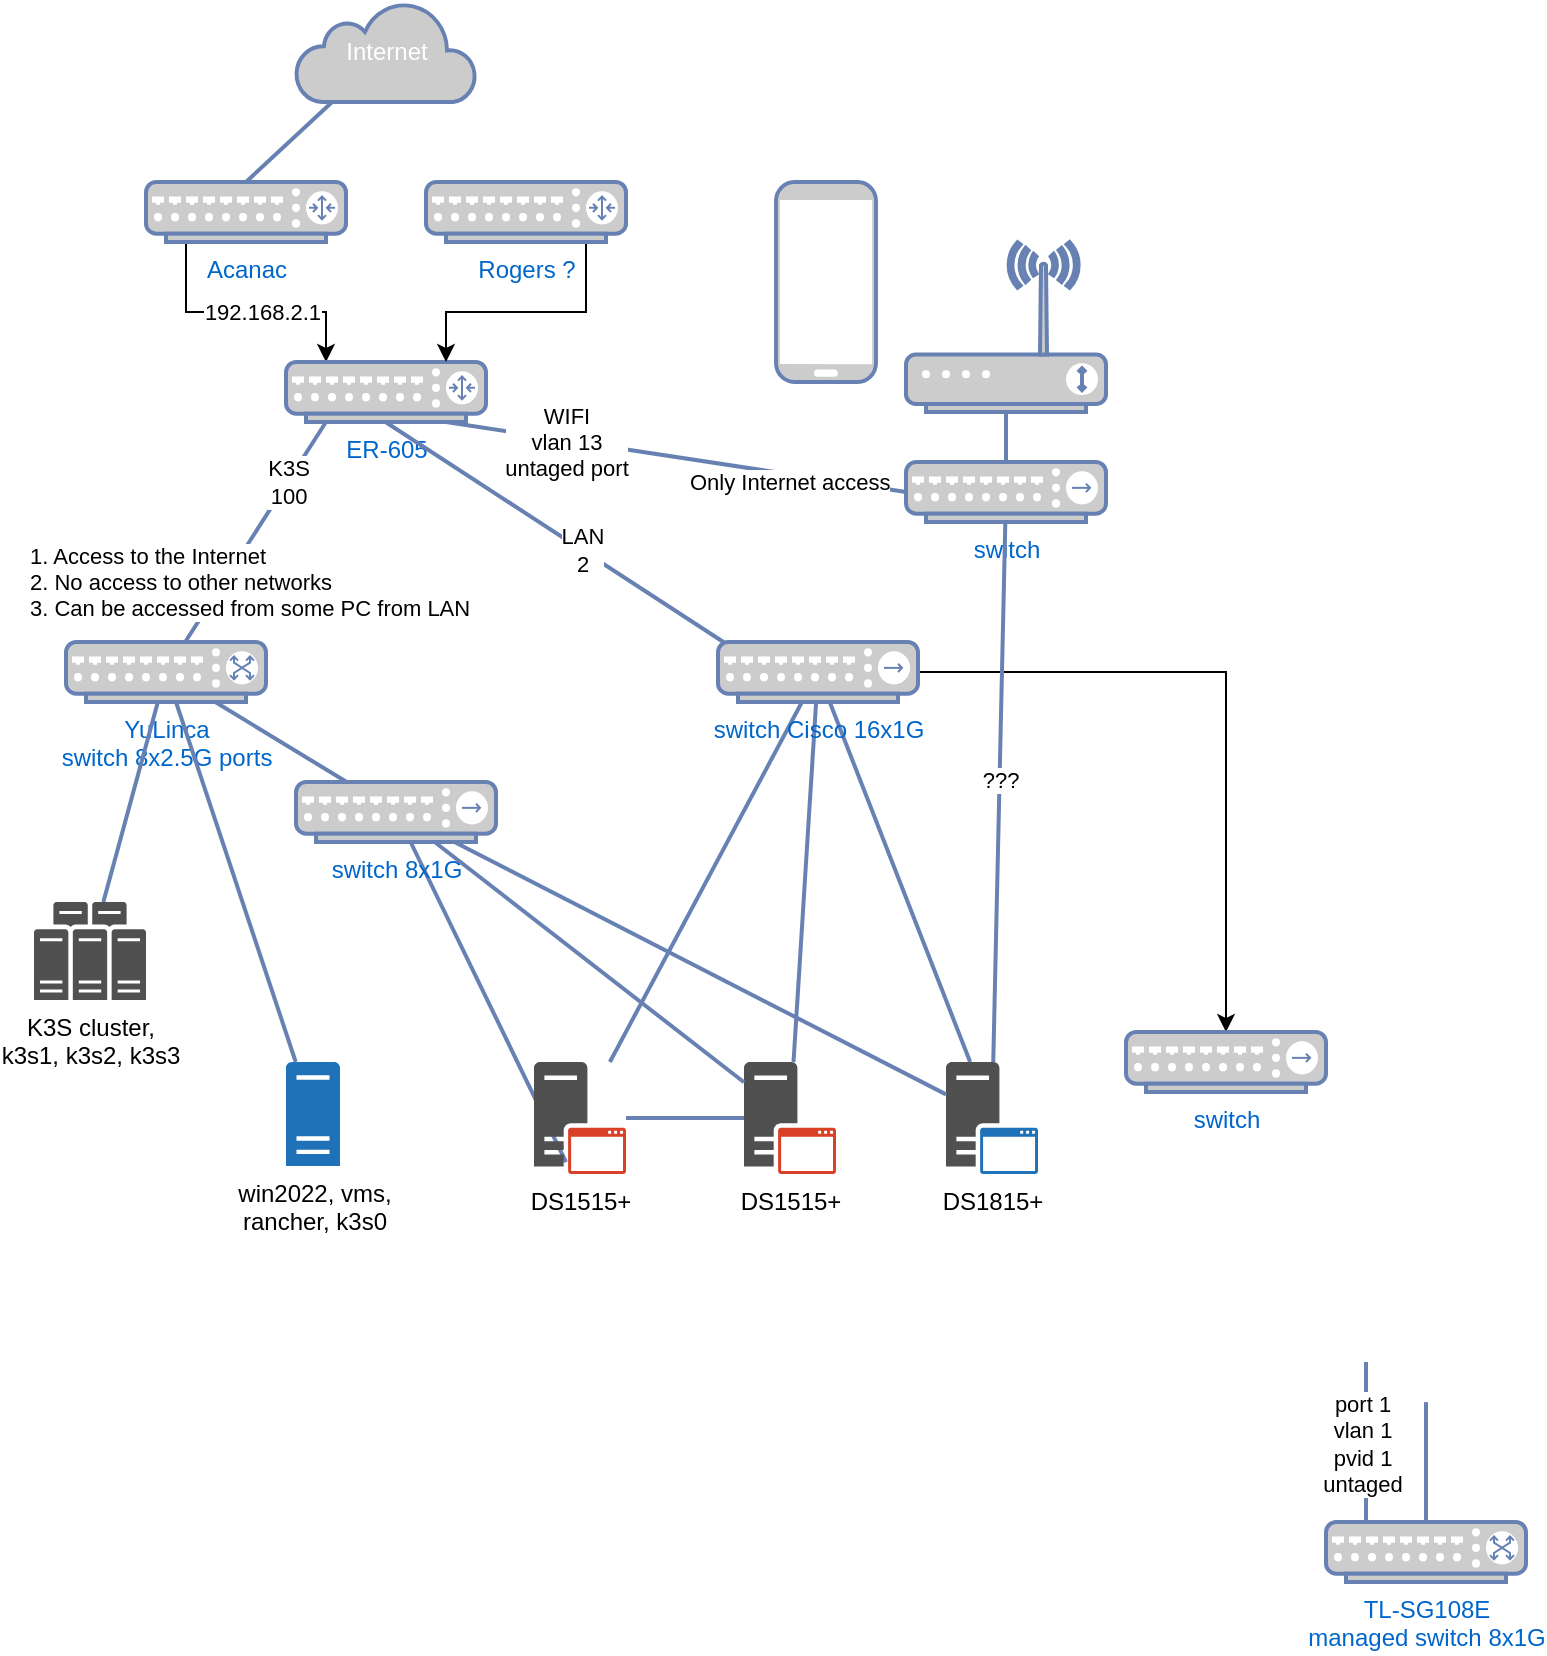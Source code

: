 <mxfile version="25.0.2">
  <diagram id="mld1VoqfhtLolTPTFNQo" name="Page-1">
    <mxGraphModel dx="1098" dy="868" grid="1" gridSize="10" guides="1" tooltips="1" connect="1" arrows="1" fold="1" page="1" pageScale="1" pageWidth="850" pageHeight="1100" math="0" shadow="0">
      <root>
        <mxCell id="0" />
        <mxCell id="1" parent="0" />
        <mxCell id="GKknaod8wiZ6uJCu-EmY-1" value="switch" style="fontColor=#0066CC;verticalAlign=top;verticalLabelPosition=bottom;labelPosition=center;align=center;html=1;outlineConnect=0;fillColor=#CCCCCC;strokeColor=#6881B3;gradientColor=none;gradientDirection=north;strokeWidth=2;shape=mxgraph.networks.hub;" parent="1" vertex="1">
          <mxGeometry x="460" y="250" width="100" height="30" as="geometry" />
        </mxCell>
        <mxCell id="GKknaod8wiZ6uJCu-EmY-31" style="edgeStyle=orthogonalEdgeStyle;rounded=0;orthogonalLoop=1;jettySize=auto;html=1;" parent="1" source="GKknaod8wiZ6uJCu-EmY-3" edge="1">
          <mxGeometry relative="1" as="geometry">
            <mxPoint x="120" y="150" as="sourcePoint" />
            <mxPoint x="170" y="200" as="targetPoint" />
            <Array as="points">
              <mxPoint x="100" y="175" />
              <mxPoint x="170" y="175" />
            </Array>
          </mxGeometry>
        </mxCell>
        <mxCell id="GKknaod8wiZ6uJCu-EmY-32" value="192.168.2.1" style="edgeLabel;html=1;align=center;verticalAlign=middle;resizable=0;points=[];" parent="GKknaod8wiZ6uJCu-EmY-31" vertex="1" connectable="0">
          <mxGeometry x="0.119" relative="1" as="geometry">
            <mxPoint as="offset" />
          </mxGeometry>
        </mxCell>
        <mxCell id="GKknaod8wiZ6uJCu-EmY-3" value="Acanac" style="fontColor=#0066CC;verticalAlign=top;verticalLabelPosition=bottom;labelPosition=center;align=center;html=1;outlineConnect=0;fillColor=#CCCCCC;strokeColor=#6881B3;gradientColor=none;gradientDirection=north;strokeWidth=2;shape=mxgraph.networks.router;" parent="1" vertex="1">
          <mxGeometry x="80" y="110" width="100" height="30" as="geometry" />
        </mxCell>
        <mxCell id="GKknaod8wiZ6uJCu-EmY-4" value="ER-605" style="fontColor=#0066CC;verticalAlign=top;verticalLabelPosition=bottom;labelPosition=center;align=center;html=1;outlineConnect=0;fillColor=#CCCCCC;strokeColor=#6881B3;gradientColor=none;gradientDirection=north;strokeWidth=2;shape=mxgraph.networks.router;" parent="1" vertex="1">
          <mxGeometry x="150" y="200" width="100" height="30" as="geometry" />
        </mxCell>
        <mxCell id="GKknaod8wiZ6uJCu-EmY-6" value="Internet" style="html=1;outlineConnect=0;fillColor=#CCCCCC;strokeColor=#6881B3;gradientColor=none;gradientDirection=north;strokeWidth=2;shape=mxgraph.networks.cloud;fontColor=#ffffff;" parent="1" vertex="1">
          <mxGeometry x="155" y="20" width="90" height="50" as="geometry" />
        </mxCell>
        <mxCell id="GKknaod8wiZ6uJCu-EmY-8" value="" style="strokeColor=#6881B3;edgeStyle=none;rounded=0;endArrow=none;html=1;strokeWidth=2;entryX=0.05;entryY=0.05;entryDx=0;entryDy=0;entryPerimeter=0;" parent="1" target="nTNsDiyE5vXvnymWGkIw-6" edge="1">
          <mxGeometry relative="1" as="geometry">
            <mxPoint x="199.76" y="230" as="sourcePoint" />
            <mxPoint x="199.76" y="289.571" as="targetPoint" />
            <Array as="points" />
          </mxGeometry>
        </mxCell>
        <mxCell id="GKknaod8wiZ6uJCu-EmY-35" value="LAN&lt;div&gt;2&lt;/div&gt;" style="edgeLabel;html=1;align=center;verticalAlign=middle;resizable=0;points=[];" parent="GKknaod8wiZ6uJCu-EmY-8" vertex="1" connectable="0">
          <mxGeometry x="0.135" y="1" relative="1" as="geometry">
            <mxPoint y="1" as="offset" />
          </mxGeometry>
        </mxCell>
        <mxCell id="GKknaod8wiZ6uJCu-EmY-9" value="" style="strokeColor=#6881B3;edgeStyle=none;rounded=0;endArrow=none;html=1;strokeWidth=2;" parent="1" target="a90u-LSgVCDbRYRvLsM5-1" edge="1">
          <mxGeometry relative="1" as="geometry">
            <mxPoint x="170" y="230" as="sourcePoint" />
            <mxPoint x="170" y="310" as="targetPoint" />
          </mxGeometry>
        </mxCell>
        <mxCell id="GKknaod8wiZ6uJCu-EmY-36" value="K3S&lt;div&gt;100&lt;/div&gt;" style="edgeLabel;html=1;align=center;verticalAlign=middle;resizable=0;points=[];" parent="GKknaod8wiZ6uJCu-EmY-9" vertex="1" connectable="0">
          <mxGeometry x="0.095" relative="1" as="geometry">
            <mxPoint x="19" y="-30" as="offset" />
          </mxGeometry>
        </mxCell>
        <mxCell id="a90u-LSgVCDbRYRvLsM5-2" value="&lt;div&gt;1. Access to the Internet&lt;/div&gt;2. No access to other networks&lt;div&gt;3. Can be accessed from some PC from LAN&lt;/div&gt;" style="edgeLabel;html=1;align=left;verticalAlign=middle;resizable=0;points=[];" parent="GKknaod8wiZ6uJCu-EmY-9" vertex="1" connectable="0">
          <mxGeometry relative="1" as="geometry">
            <mxPoint x="-115" y="25" as="offset" />
          </mxGeometry>
        </mxCell>
        <mxCell id="GKknaod8wiZ6uJCu-EmY-11" value="" style="strokeColor=#6881B3;edgeStyle=none;rounded=0;endArrow=none;html=1;strokeWidth=2;entryX=0.5;entryY=0;entryDx=0;entryDy=0;entryPerimeter=0;" parent="1" source="GKknaod8wiZ6uJCu-EmY-6" target="GKknaod8wiZ6uJCu-EmY-3" edge="1">
          <mxGeometry relative="1" as="geometry">
            <mxPoint x="270" y="70" as="sourcePoint" />
            <mxPoint x="270" y="130" as="targetPoint" />
          </mxGeometry>
        </mxCell>
        <mxCell id="GKknaod8wiZ6uJCu-EmY-13" value="" style="strokeColor=#6881B3;edgeStyle=none;rounded=0;endArrow=none;html=1;strokeWidth=2;" parent="1" source="GKknaod8wiZ6uJCu-EmY-1" target="a90u-LSgVCDbRYRvLsM5-4" edge="1">
          <mxGeometry relative="1" as="geometry">
            <mxPoint x="510" y="250" as="sourcePoint" />
            <mxPoint x="509.76" y="220.048" as="targetPoint" />
          </mxGeometry>
        </mxCell>
        <mxCell id="GKknaod8wiZ6uJCu-EmY-15" value="" style="strokeColor=#6881B3;edgeStyle=none;rounded=0;endArrow=none;html=1;strokeWidth=2;exitX=0;exitY=0.5;exitDx=0;exitDy=0;exitPerimeter=0;" parent="1" source="GKknaod8wiZ6uJCu-EmY-1" edge="1">
          <mxGeometry relative="1" as="geometry">
            <mxPoint x="230" y="290.14" as="sourcePoint" />
            <mxPoint x="230" y="229.997" as="targetPoint" />
          </mxGeometry>
        </mxCell>
        <mxCell id="GKknaod8wiZ6uJCu-EmY-34" value="WIFI&lt;div&gt;vlan 13&lt;/div&gt;&lt;div&gt;untaged port&lt;/div&gt;" style="edgeLabel;html=1;align=center;verticalAlign=middle;resizable=0;points=[];" parent="GKknaod8wiZ6uJCu-EmY-15" vertex="1" connectable="0">
          <mxGeometry x="-0.124" y="2" relative="1" as="geometry">
            <mxPoint x="-69" y="-12" as="offset" />
          </mxGeometry>
        </mxCell>
        <mxCell id="a90u-LSgVCDbRYRvLsM5-3" value="Only Internet access" style="edgeLabel;html=1;align=left;verticalAlign=middle;resizable=0;points=[];" parent="GKknaod8wiZ6uJCu-EmY-15" vertex="1" connectable="0">
          <mxGeometry x="0.653" y="-1" relative="1" as="geometry">
            <mxPoint x="80" y="25" as="offset" />
          </mxGeometry>
        </mxCell>
        <mxCell id="GKknaod8wiZ6uJCu-EmY-28" value="" style="edgeStyle=orthogonalEdgeStyle;rounded=0;orthogonalLoop=1;jettySize=auto;html=1;" parent="1" source="GKknaod8wiZ6uJCu-EmY-27" target="GKknaod8wiZ6uJCu-EmY-4" edge="1">
          <mxGeometry relative="1" as="geometry">
            <mxPoint x="295" y="140" as="sourcePoint" />
            <mxPoint x="245" y="200" as="targetPoint" />
            <Array as="points">
              <mxPoint x="300" y="175" />
              <mxPoint x="230" y="175" />
            </Array>
          </mxGeometry>
        </mxCell>
        <mxCell id="GKknaod8wiZ6uJCu-EmY-27" value="Rogers ?" style="fontColor=#0066CC;verticalAlign=top;verticalLabelPosition=bottom;labelPosition=center;align=center;html=1;outlineConnect=0;fillColor=#CCCCCC;strokeColor=#6881B3;gradientColor=none;gradientDirection=north;strokeWidth=2;shape=mxgraph.networks.router;" parent="1" vertex="1">
          <mxGeometry x="220" y="110" width="100" height="30" as="geometry" />
        </mxCell>
        <mxCell id="a90u-LSgVCDbRYRvLsM5-1" value="YuLinca&lt;div&gt;switch 8x2.5G ports&lt;/div&gt;" style="fontColor=#0066CC;verticalAlign=top;verticalLabelPosition=bottom;labelPosition=center;align=center;html=1;outlineConnect=0;fillColor=#CCCCCC;strokeColor=#6881B3;gradientColor=none;gradientDirection=north;strokeWidth=2;shape=mxgraph.networks.switch;" parent="1" vertex="1">
          <mxGeometry x="40" y="340" width="100" height="30" as="geometry" />
        </mxCell>
        <mxCell id="a90u-LSgVCDbRYRvLsM5-4" value="" style="fontColor=#0066CC;verticalAlign=top;verticalLabelPosition=bottom;labelPosition=center;align=center;html=1;outlineConnect=0;fillColor=#CCCCCC;strokeColor=#6881B3;gradientColor=none;gradientDirection=north;strokeWidth=2;shape=mxgraph.networks.wireless_modem;" parent="1" vertex="1">
          <mxGeometry x="460" y="140" width="100" height="85" as="geometry" />
        </mxCell>
        <mxCell id="a90u-LSgVCDbRYRvLsM5-5" value="" style="fontColor=#0066CC;verticalAlign=top;verticalLabelPosition=bottom;labelPosition=center;align=center;html=1;outlineConnect=0;fillColor=#CCCCCC;strokeColor=#6881B3;gradientColor=none;gradientDirection=north;strokeWidth=2;shape=mxgraph.networks.mobile;" parent="1" vertex="1">
          <mxGeometry x="395" y="110" width="50" height="100" as="geometry" />
        </mxCell>
        <mxCell id="MqP8Jg13PEBKwGMdM9Ow-1" value="" style="strokeColor=#6881B3;edgeStyle=none;rounded=0;endArrow=none;html=1;strokeWidth=2;" parent="1" source="nTNsDiyE5vXvnymWGkIw-3" target="nTNsDiyE5vXvnymWGkIw-6" edge="1">
          <mxGeometry relative="1" as="geometry">
            <mxPoint x="340" y="740" as="sourcePoint" />
            <mxPoint x="415.5" y="369.998" as="targetPoint" />
          </mxGeometry>
        </mxCell>
        <mxCell id="MqP8Jg13PEBKwGMdM9Ow-2" value="" style="strokeColor=#6881B3;edgeStyle=none;rounded=0;endArrow=none;html=1;strokeWidth=2;" parent="1" source="nTNsDiyE5vXvnymWGkIw-9" target="a90u-LSgVCDbRYRvLsM5-1" edge="1">
          <mxGeometry relative="1" as="geometry">
            <mxPoint x="140" y="640" as="sourcePoint" />
            <mxPoint x="100" y="400" as="targetPoint" />
          </mxGeometry>
        </mxCell>
        <mxCell id="MqP8Jg13PEBKwGMdM9Ow-3" value="" style="strokeColor=#6881B3;edgeStyle=none;rounded=0;endArrow=none;html=1;strokeWidth=2;" parent="1" source="nTNsDiyE5vXvnymWGkIw-1" target="a90u-LSgVCDbRYRvLsM5-1" edge="1">
          <mxGeometry relative="1" as="geometry">
            <mxPoint x="60" y="429.95" as="sourcePoint" />
            <mxPoint x="60" y="370" as="targetPoint" />
          </mxGeometry>
        </mxCell>
        <mxCell id="MqP8Jg13PEBKwGMdM9Ow-4" value="" style="strokeColor=#6881B3;edgeStyle=none;rounded=0;endArrow=none;html=1;strokeWidth=2;entryX=0.348;entryY=0.893;entryDx=0;entryDy=0;entryPerimeter=0;" parent="1" source="nTNsDiyE5vXvnymWGkIw-9" target="nTNsDiyE5vXvnymWGkIw-2" edge="1">
          <mxGeometry relative="1" as="geometry">
            <mxPoint x="296.5" y="665.95" as="sourcePoint" />
            <mxPoint x="296.5" y="605.998" as="targetPoint" />
          </mxGeometry>
        </mxCell>
        <mxCell id="MqP8Jg13PEBKwGMdM9Ow-5" value="" style="strokeColor=#6881B3;edgeStyle=none;rounded=0;endArrow=none;html=1;strokeWidth=2;" parent="1" source="nTNsDiyE5vXvnymWGkIw-4" target="nTNsDiyE5vXvnymWGkIw-6" edge="1">
          <mxGeometry relative="1" as="geometry">
            <mxPoint x="440" y="429.95" as="sourcePoint" />
            <mxPoint x="440" y="369.998" as="targetPoint" />
          </mxGeometry>
        </mxCell>
        <mxCell id="MqP8Jg13PEBKwGMdM9Ow-6" value="" style="strokeColor=#6881B3;edgeStyle=none;rounded=0;endArrow=none;html=1;strokeWidth=2;" parent="1" source="nTNsDiyE5vXvnymWGkIw-2" target="nTNsDiyE5vXvnymWGkIw-6" edge="1">
          <mxGeometry relative="1" as="geometry">
            <mxPoint x="263" y="760" as="sourcePoint" />
            <mxPoint x="380" y="369.998" as="targetPoint" />
          </mxGeometry>
        </mxCell>
        <mxCell id="MqP8Jg13PEBKwGMdM9Ow-7" value="" style="strokeColor=#6881B3;edgeStyle=none;rounded=0;endArrow=none;html=1;strokeWidth=2;" parent="1" edge="1">
          <mxGeometry relative="1" as="geometry">
            <mxPoint x="720" y="780" as="sourcePoint" />
            <mxPoint x="720" y="720.048" as="targetPoint" />
          </mxGeometry>
        </mxCell>
        <mxCell id="GKknaod8wiZ6uJCu-EmY-5" value="TL-SG108E&lt;div&gt;managed switch 8x1G&lt;/div&gt;" style="fontColor=#0066CC;verticalAlign=top;verticalLabelPosition=bottom;labelPosition=center;align=center;html=1;outlineConnect=0;fillColor=#CCCCCC;strokeColor=#6881B3;gradientColor=none;gradientDirection=north;strokeWidth=2;shape=mxgraph.networks.switch;movable=1;resizable=1;rotatable=1;deletable=1;editable=1;locked=0;connectable=1;" parent="1" vertex="1">
          <mxGeometry x="670" y="780" width="100" height="30" as="geometry" />
        </mxCell>
        <mxCell id="GKknaod8wiZ6uJCu-EmY-12" value="" style="strokeColor=#6881B3;edgeStyle=none;rounded=0;endArrow=none;html=1;strokeWidth=2;movable=1;resizable=1;rotatable=1;deletable=1;editable=1;locked=0;connectable=1;exitX=0.2;exitY=0;exitDx=0;exitDy=0;exitPerimeter=0;" parent="1" source="GKknaod8wiZ6uJCu-EmY-5" edge="1">
          <mxGeometry relative="1" as="geometry">
            <mxPoint x="686.995" y="780" as="sourcePoint" />
            <mxPoint x="690" y="700" as="targetPoint" />
          </mxGeometry>
        </mxCell>
        <mxCell id="MqP8Jg13PEBKwGMdM9Ow-9" value="port 1&lt;div&gt;vlan 1&lt;/div&gt;&lt;div&gt;pvid 1&lt;/div&gt;&lt;div&gt;untaged&lt;/div&gt;" style="edgeLabel;html=1;align=center;verticalAlign=middle;resizable=0;points=[];" parent="GKknaod8wiZ6uJCu-EmY-12" vertex="1" connectable="0">
          <mxGeometry x="-0.492" y="1" relative="1" as="geometry">
            <mxPoint x="-1" y="-19" as="offset" />
          </mxGeometry>
        </mxCell>
        <mxCell id="nTNsDiyE5vXvnymWGkIw-1" value="K3S cluster,&lt;div&gt;k3s1, k3s2, k3s3&lt;/div&gt;" style="sketch=0;pointerEvents=1;shadow=0;dashed=0;html=1;strokeColor=none;fillColor=#505050;labelPosition=center;verticalLabelPosition=bottom;verticalAlign=top;outlineConnect=0;align=center;shape=mxgraph.office.servers.server_farm;" parent="1" vertex="1">
          <mxGeometry x="24" y="470" width="56" height="49" as="geometry" />
        </mxCell>
        <mxCell id="nTNsDiyE5vXvnymWGkIw-2" value="DS1515+" style="sketch=0;pointerEvents=1;shadow=0;dashed=0;html=1;strokeColor=none;fillColor=#505050;labelPosition=center;verticalLabelPosition=bottom;verticalAlign=top;outlineConnect=0;align=center;shape=mxgraph.office.servers.application_server_orange;" parent="1" vertex="1">
          <mxGeometry x="274" y="550" width="46" height="56" as="geometry" />
        </mxCell>
        <mxCell id="nTNsDiyE5vXvnymWGkIw-3" value="DS1515+" style="sketch=0;pointerEvents=1;shadow=0;dashed=0;html=1;strokeColor=none;fillColor=#505050;labelPosition=center;verticalLabelPosition=bottom;verticalAlign=top;outlineConnect=0;align=center;shape=mxgraph.office.servers.application_server_orange;" parent="1" vertex="1">
          <mxGeometry x="379" y="550" width="46" height="56" as="geometry" />
        </mxCell>
        <mxCell id="nTNsDiyE5vXvnymWGkIw-4" value="DS1815+" style="sketch=0;pointerEvents=1;shadow=0;dashed=0;html=1;strokeColor=none;fillColor=#505050;labelPosition=center;verticalLabelPosition=bottom;verticalAlign=top;outlineConnect=0;align=center;shape=mxgraph.office.servers.application_server_blue;" parent="1" vertex="1">
          <mxGeometry x="480" y="550" width="46" height="56" as="geometry" />
        </mxCell>
        <mxCell id="nTNsDiyE5vXvnymWGkIw-8" value="" style="edgeStyle=orthogonalEdgeStyle;rounded=0;orthogonalLoop=1;jettySize=auto;html=1;" parent="1" source="nTNsDiyE5vXvnymWGkIw-6" target="nTNsDiyE5vXvnymWGkIw-7" edge="1">
          <mxGeometry relative="1" as="geometry" />
        </mxCell>
        <mxCell id="nTNsDiyE5vXvnymWGkIw-6" value="switch Cisco 16x1G" style="fontColor=#0066CC;verticalAlign=top;verticalLabelPosition=bottom;labelPosition=center;align=center;html=1;outlineConnect=0;fillColor=#CCCCCC;strokeColor=#6881B3;gradientColor=none;gradientDirection=north;strokeWidth=2;shape=mxgraph.networks.hub;" parent="1" vertex="1">
          <mxGeometry x="366" y="340" width="100" height="30" as="geometry" />
        </mxCell>
        <mxCell id="nTNsDiyE5vXvnymWGkIw-7" value="switch" style="fontColor=#0066CC;verticalAlign=top;verticalLabelPosition=bottom;labelPosition=center;align=center;html=1;outlineConnect=0;fillColor=#CCCCCC;strokeColor=#6881B3;gradientColor=none;gradientDirection=north;strokeWidth=2;shape=mxgraph.networks.hub;" parent="1" vertex="1">
          <mxGeometry x="570" y="535" width="100" height="30" as="geometry" />
        </mxCell>
        <mxCell id="nTNsDiyE5vXvnymWGkIw-9" value="switch 8x&lt;span style=&quot;background-color: initial;&quot;&gt;1G&lt;/span&gt;" style="fontColor=#0066CC;verticalAlign=top;verticalLabelPosition=bottom;labelPosition=center;align=center;html=1;outlineConnect=0;fillColor=#CCCCCC;strokeColor=#6881B3;gradientColor=none;gradientDirection=north;strokeWidth=2;shape=mxgraph.networks.hub;" parent="1" vertex="1">
          <mxGeometry x="155" y="410" width="100" height="30" as="geometry" />
        </mxCell>
        <mxCell id="nTNsDiyE5vXvnymWGkIw-19" value="" style="strokeColor=#6881B3;edgeStyle=none;rounded=0;endArrow=none;html=1;strokeWidth=2;" parent="1" source="nTNsDiyE5vXvnymWGkIw-9" target="nTNsDiyE5vXvnymWGkIw-3" edge="1">
          <mxGeometry relative="1" as="geometry">
            <mxPoint x="274" y="680" as="sourcePoint" />
            <mxPoint x="392" y="600" as="targetPoint" />
          </mxGeometry>
        </mxCell>
        <mxCell id="nTNsDiyE5vXvnymWGkIw-20" value="" style="strokeColor=#6881B3;edgeStyle=none;rounded=0;endArrow=none;html=1;strokeWidth=2;" parent="1" source="nTNsDiyE5vXvnymWGkIw-9" target="nTNsDiyE5vXvnymWGkIw-4" edge="1">
          <mxGeometry relative="1" as="geometry">
            <mxPoint x="366" y="680" as="sourcePoint" />
            <mxPoint x="484" y="600" as="targetPoint" />
          </mxGeometry>
        </mxCell>
        <mxCell id="nTNsDiyE5vXvnymWGkIw-21" value="" style="strokeColor=#6881B3;edgeStyle=none;rounded=0;endArrow=none;html=1;strokeWidth=2;" parent="1" source="nTNsDiyE5vXvnymWGkIw-2" target="nTNsDiyE5vXvnymWGkIw-3" edge="1">
          <mxGeometry relative="1" as="geometry">
            <mxPoint x="360" y="860" as="sourcePoint" />
            <mxPoint x="645" y="766" as="targetPoint" />
          </mxGeometry>
        </mxCell>
        <mxCell id="_V45MOE0ElByxFAJq8jX-1" value="win2022, vms,&lt;div&gt;rancher, k3s0&lt;/div&gt;" style="sketch=0;pointerEvents=1;shadow=0;dashed=0;html=1;strokeColor=none;labelPosition=center;verticalLabelPosition=bottom;verticalAlign=top;outlineConnect=0;align=center;shape=mxgraph.office.servers.physical_host;fillColor=#2072B8;" vertex="1" parent="1">
          <mxGeometry x="150" y="550" width="27" height="52" as="geometry" />
        </mxCell>
        <mxCell id="_V45MOE0ElByxFAJq8jX-2" value="" style="strokeColor=#6881B3;edgeStyle=none;rounded=0;endArrow=none;html=1;strokeWidth=2;" edge="1" parent="1" source="_V45MOE0ElByxFAJq8jX-1" target="a90u-LSgVCDbRYRvLsM5-1">
          <mxGeometry relative="1" as="geometry">
            <mxPoint x="186.5" y="546" as="sourcePoint" />
            <mxPoint x="116.5" y="366" as="targetPoint" />
          </mxGeometry>
        </mxCell>
        <mxCell id="_V45MOE0ElByxFAJq8jX-3" value="" style="strokeColor=#6881B3;edgeStyle=none;rounded=0;endArrow=none;html=1;strokeWidth=2;" edge="1" parent="1" source="nTNsDiyE5vXvnymWGkIw-4" target="GKknaod8wiZ6uJCu-EmY-1">
          <mxGeometry relative="1" as="geometry">
            <mxPoint x="580" y="460" as="sourcePoint" />
            <mxPoint x="510" y="280" as="targetPoint" />
          </mxGeometry>
        </mxCell>
        <mxCell id="_V45MOE0ElByxFAJq8jX-4" value="???" style="edgeLabel;html=1;align=center;verticalAlign=middle;resizable=0;points=[];" vertex="1" connectable="0" parent="_V45MOE0ElByxFAJq8jX-3">
          <mxGeometry x="0.044" relative="1" as="geometry">
            <mxPoint as="offset" />
          </mxGeometry>
        </mxCell>
      </root>
    </mxGraphModel>
  </diagram>
</mxfile>
